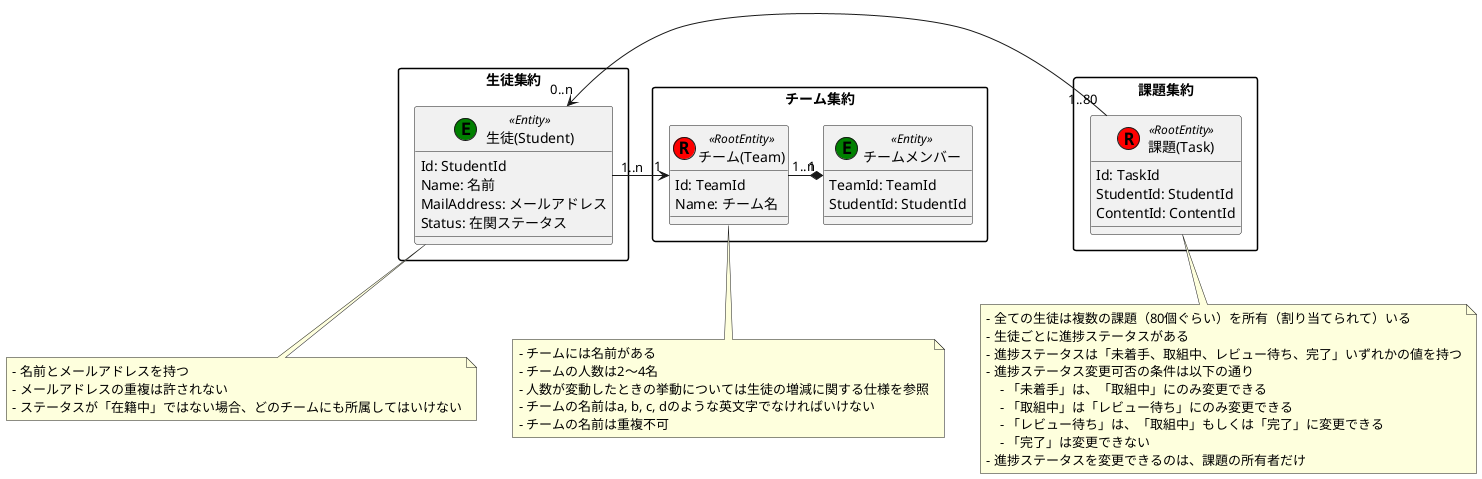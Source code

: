 ' https://little-hands.hatenablog.com/entry/2019/05/11/genba-ddd-handson
@startuml プラハチャレンジ進捗管理システム

skinparam packageStyle rectangle

' 1. エンティティの定義
package チーム集約 {
    class "チーム(Team)" as Team << (R,red) RootEntity >> {
        Id: TeamId
        Name: チーム名
    }

    class "チームメンバー" as TeamMember << (E, green) Entity >>  {
        TeamId: TeamId
        StudentId: StudentId
    }
}

package 生徒集約 {
    class "生徒(Student)" as Student << (E, green) Entity >>  {
        Id: StudentId
        Name: 名前
        MailAddress: メールアドレス
        Status: 在関ステータス
    }
}


package 課題集約 {
    class "課題(Task)" as Task  << (R,red) RootEntity >> {
        Id: TaskId
        StudentId: StudentId
        ContentId: ContentId
    }
}

' 3. ルールの追加
note bottom of Student
    - 名前とメールアドレスを持つ
    - メールアドレスの重複は許されない
    - ステータスが「在籍中」ではない場合、どのチームにも所属してはいけない
end note

note bottom of Team
    - チームには名前がある
    - チームの人数は2〜4名
    - 人数が変動したときの挙動については生徒の増減に関する仕様を参照
    - チームの名前はa, b, c, dのような英文字でなければいけない
    - チームの名前は重複不可
end note

note bottom of Task
    - 全ての生徒は複数の課題（80個ぐらい）を所有（割り当てられて）いる
    - 生徒ごとに進捗ステータスがある
    - 進捗ステータスは「未着手、取組中、レビュー待ち、完了」いずれかの値を持つ
    - 進捗ステータス変更可否の条件は以下の通り
        - 「未着手」は、「取組中」にのみ変更できる
        - 「取組中」は「レビュー待ち」にのみ変更できる
        - 「レビュー待ち」は、「取組中」もしくは「完了」に変更できる
        - 「完了」は変更できない
    - 進捗ステータスを変更できるのは、課題の所有者だけ
end note

' 4. 関連性の定義
Student "1..n" -right-> "1" Team
Team "1..n" -right-* "1" TeamMember
Task "1..80" -right-> "0..n" Student

@enduml


@startuml db

' 生徒
entity "Student" {
  * id : string <<PK>>
  --
  + name : string <<NOT NULL>>
  + mailAddress : string <<UNIQUE, NOT NULL>>
  + Student_status_id : integer <<FK>>
}

' 生徒の状態
entity "Student_Status" {
  * id : integer <<PK>>
  --
  + name : string <<UNIQUE, NOT NULL>>
}

' チーム
entity "Team" {
  * id : string <<PK>>
  --
  + name : string <<NOT NULL>>
}

' チームの生徒
' あえて中間テーブルで設定
' https://zenn.dev/praha/articles/65afb28caacd0b
entity "TeamMember" {
  * Student_id : string <<FK>>
  * team_id : string <<FK>>
}

' 課題の状況
entity "Task" {
  * Student_id : string <<FK>>
  * task_content_id : string <<FK>>
  * task_status_id : integer <<FK>>
}

' 課題
entity "Task_Content" {
  * id : string <<PK>>
  --
  + title : string <<NOT NULL>>
  + content : text
}


' 課題のステータス
entity "Task_Status" {
  * id : integer <<PK>>
  --
  + name : string <<UNIQUE, NOT NULL>>
}

' 1つの生徒は1つの生徒の状態を持つ
Student ||--|| Student_Status
' 1つの生徒は0以上の複数のチームを持つ
' あえて中間テーブルで設定
' https://zenn.dev/praha/articles/65afb28caacd0b
Student ||--o| TeamMember

' 1つのチームは1以上の複数の生徒を持つ
Team ||--|{ TeamMember

' 1つの生徒は0以上の複数の課題を持つ
Student ||--o{ Task

' 1つのタスクは1つのコンテンツを持つ
Task ||--|| Task_Content

' 1つの課題は1つの課題のステータスを持つ
Task ||--|| Task_Status


@enduml